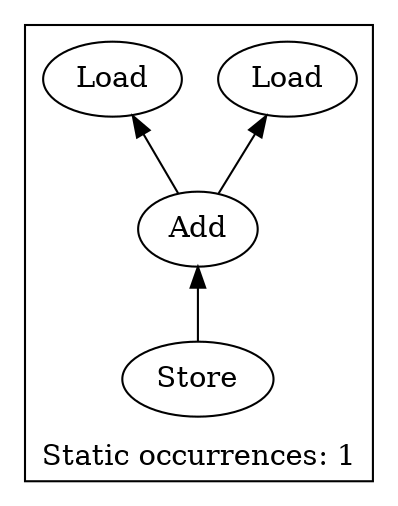 strict digraph {
rankdir=BT
subgraph {
"0_18" [label="Store"]
"0_18" -> { "0_16" "0_16" }
"0_16" [label="Add"]
"0_16" -> { "0_15" "0_13" }
"0_15" [label="Load"]
"0_13" [label="Load"]
cluster=true
label=<Static occurrences: 1>
}
}
